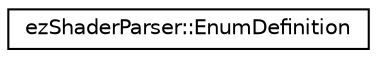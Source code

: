 digraph "Graphical Class Hierarchy"
{
 // LATEX_PDF_SIZE
  edge [fontname="Helvetica",fontsize="10",labelfontname="Helvetica",labelfontsize="10"];
  node [fontname="Helvetica",fontsize="10",shape=record];
  rankdir="LR";
  Node0 [label="ezShaderParser::EnumDefinition",height=0.2,width=0.4,color="black", fillcolor="white", style="filled",URL="$d3/db6/structez_shader_parser_1_1_enum_definition.htm",tooltip=" "];
}
